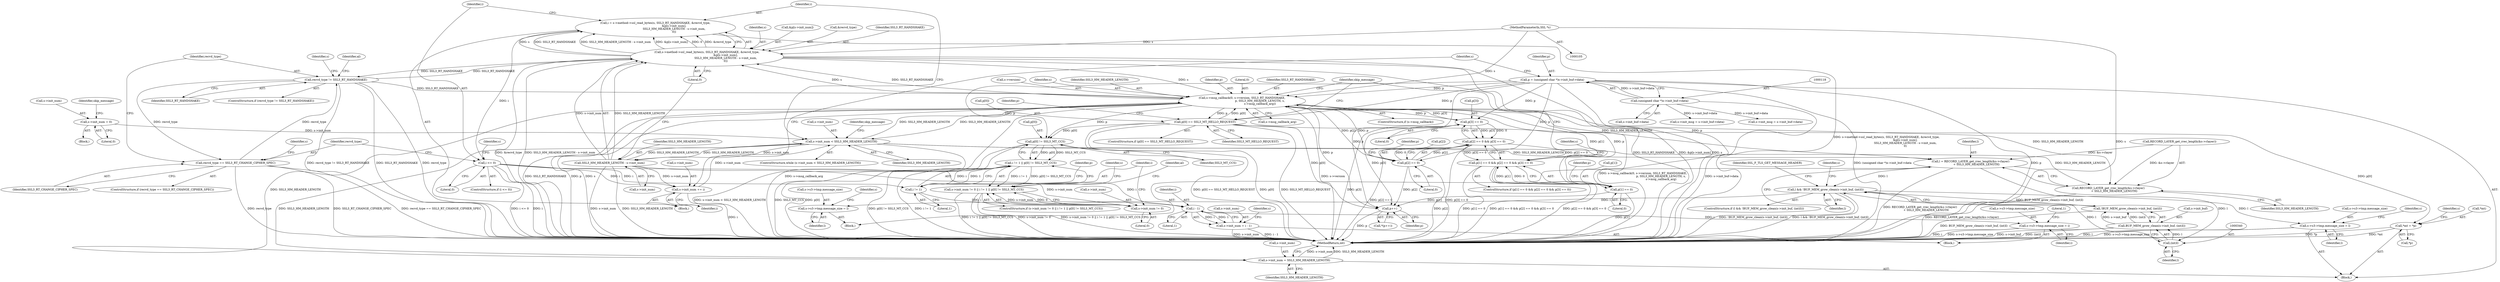 digraph "1_openssl_4b390b6c3f8df925dc92a3dd6b022baa9a2f4650_0@integer" {
"1000133" [label="(Call,i = s->method->ssl_read_bytes(s, SSL3_RT_HANDSHAKE, &recvd_type,\n                                          &p[s->init_num],\n                                          SSL3_HM_HEADER_LENGTH - s->init_num,\n                                          0))"];
"1000135" [label="(Call,s->method->ssl_read_bytes(s, SSL3_RT_HANDSHAKE, &recvd_type,\n                                          &p[s->init_num],\n                                          SSL3_HM_HEADER_LENGTH - s->init_num,\n                                          0))"];
"1000286" [label="(Call,s->msg_callback(0, s->version, SSL3_RT_HANDSHAKE,\n                                        p, SSL3_HM_HEADER_LENGTH, s,\n                                        s->msg_callback_arg))"];
"1000225" [label="(Call,recvd_type != SSL3_RT_HANDSHAKE)"];
"1000165" [label="(Call,recvd_type == SSL3_RT_CHANGE_CIPHER_SPEC)"];
"1000250" [label="(Call,p[0] == SSL3_MT_HELLO_REQUEST)"];
"1000115" [label="(Call,p = (unsigned char *)s->init_buf->data)"];
"1000117" [label="(Call,(unsigned char *)s->init_buf->data)"];
"1000268" [label="(Call,p[3] == 0)"];
"1000263" [label="(Call,p[2] == 0)"];
"1000257" [label="(Call,p[1] == 0)"];
"1000127" [label="(Call,s->init_num < SSL3_HM_HEADER_LENGTH)"];
"1000236" [label="(Call,s->init_num += i)"];
"1000153" [label="(Call,i <= 0)"];
"1000133" [label="(Call,i = s->method->ssl_read_bytes(s, SSL3_RT_HANDSHAKE, &recvd_type,\n                                          &p[s->init_num],\n                                          SSL3_HM_HEADER_LENGTH - s->init_num,\n                                          0))"];
"1000146" [label="(Call,SSL3_HM_HEADER_LENGTH - s->init_num)"];
"1000274" [label="(Call,s->init_num = 0)"];
"1000106" [label="(MethodParameterIn,SSL *s)"];
"1000177" [label="(Call,i != 1)"];
"1000176" [label="(Call,i != 1 || p[0] != SSL3_MT_CCS)"];
"1000170" [label="(Call,s->init_num != 0 || i != 1 || p[0] != SSL3_MT_CCS)"];
"1000209" [label="(Call,i - 1)"];
"1000205" [label="(Call,s->init_num = i - 1)"];
"1000212" [label="(Call,s->s3->tmp.message_size = i)"];
"1000180" [label="(Call,p[0] != SSL3_MT_CCS)"];
"1000299" [label="(Call,*mt = *p)"];
"1000313" [label="(Call,p++)"];
"1000256" [label="(Call,p[1] == 0 && p[2] == 0 && p[3] == 0)"];
"1000262" [label="(Call,p[2] == 0 && p[3] == 0)"];
"1000322" [label="(Call,l = RECORD_LAYER_get_rrec_length(&s->rlayer)\n             + SSL3_HM_HEADER_LENGTH)"];
"1000332" [label="(Call,l && !BUF_MEM_grow_clean(s->init_buf, (int)l))"];
"1000347" [label="(Call,s->s3->tmp.message_size = l)"];
"1000365" [label="(Call,s->s3->tmp.message_size = l)"];
"1000339" [label="(Call,(int)l)"];
"1000335" [label="(Call,BUF_MEM_grow_clean(s->init_buf, (int)l))"];
"1000334" [label="(Call,!BUF_MEM_grow_clean(s->init_buf, (int)l))"];
"1000324" [label="(Call,RECORD_LAYER_get_rrec_length(&s->rlayer)\n             + SSL3_HM_HEADER_LENGTH)"];
"1000383" [label="(Call,s->init_num = SSL3_HM_HEADER_LENGTH)"];
"1000171" [label="(Call,s->init_num != 0)"];
"1000292" [label="(Identifier,p)"];
"1000182" [label="(Identifier,p)"];
"1000242" [label="(Identifier,skip_message)"];
"1000128" [label="(Call,s->init_num)"];
"1000220" [label="(Identifier,i)"];
"1000258" [label="(Call,p[1])"];
"1000151" [label="(Literal,0)"];
"1000314" [label="(Identifier,p)"];
"1000257" [label="(Call,p[1] == 0)"];
"1000273" [label="(Block,)"];
"1000137" [label="(Identifier,SSL3_RT_HANDSHAKE)"];
"1000212" [label="(Call,s->s3->tmp.message_size = i)"];
"1000270" [label="(Identifier,p)"];
"1000373" [label="(Identifier,l)"];
"1000117" [label="(Call,(unsigned char *)s->init_buf->data)"];
"1000213" [label="(Call,s->s3->tmp.message_size)"];
"1000210" [label="(Identifier,i)"];
"1000146" [label="(Call,SSL3_HM_HEADER_LENGTH - s->init_num)"];
"1000211" [label="(Literal,1)"];
"1000178" [label="(Identifier,i)"];
"1000240" [label="(Identifier,i)"];
"1000344" [label="(Identifier,SSL_F_TLS_GET_MESSAGE_HEADER)"];
"1000265" [label="(Identifier,p)"];
"1000275" [label="(Call,s->init_num)"];
"1000116" [label="(Identifier,p)"];
"1000154" [label="(Identifier,i)"];
"1000115" [label="(Call,p = (unsigned char *)s->init_buf->data)"];
"1000179" [label="(Literal,1)"];
"1000176" [label="(Call,i != 1 || p[0] != SSL3_MT_CCS)"];
"1000132" [label="(Block,)"];
"1000313" [label="(Call,p++)"];
"1000170" [label="(Call,s->init_num != 0 || i != 1 || p[0] != SSL3_MT_CCS)"];
"1000209" [label="(Call,i - 1)"];
"1000356" [label="(Call,s->init_msg = s->init_buf->data)"];
"1000236" [label="(Call,s->init_num += i)"];
"1000227" [label="(Identifier,SSL3_RT_HANDSHAKE)"];
"1000325" [label="(Call,RECORD_LAYER_get_rrec_length(&s->rlayer))"];
"1000126" [label="(ControlStructure,while (s->init_num < SSL3_HM_HEADER_LENGTH))"];
"1000287" [label="(Literal,0)"];
"1000321" [label="(Block,)"];
"1000334" [label="(Call,!BUF_MEM_grow_clean(s->init_buf, (int)l))"];
"1000335" [label="(Call,BUF_MEM_grow_clean(s->init_buf, (int)l))"];
"1000177" [label="(Call,i != 1)"];
"1000291" [label="(Identifier,SSL3_RT_HANDSHAKE)"];
"1000167" [label="(Identifier,SSL3_RT_CHANGE_CIPHER_SPEC)"];
"1000256" [label="(Call,p[1] == 0 && p[2] == 0 && p[3] == 0)"];
"1000331" [label="(ControlStructure,if (l && !BUF_MEM_grow_clean(s->init_buf, (int)l)))"];
"1000205" [label="(Call,s->init_num = i - 1)"];
"1000206" [label="(Call,s->init_num)"];
"1000171" [label="(Call,s->init_num != 0)"];
"1000323" [label="(Identifier,l)"];
"1000251" [label="(Call,p[0])"];
"1000164" [label="(ControlStructure,if (recvd_type == SSL3_RT_CHANGE_CIPHER_SPEC))"];
"1000119" [label="(Call,s->init_buf->data)"];
"1000136" [label="(Identifier,s)"];
"1000216" [label="(Identifier,s)"];
"1000169" [label="(ControlStructure,if (s->init_num != 0 || i != 1 || p[0] != SSL3_MT_CCS))"];
"1000308" [label="(Identifier,s)"];
"1000264" [label="(Call,p[2])"];
"1000341" [label="(Identifier,l)"];
"1000168" [label="(Block,)"];
"1000383" [label="(Call,s->init_num = SSL3_HM_HEADER_LENGTH)"];
"1000272" [label="(Literal,0)"];
"1000263" [label="(Call,p[2] == 0)"];
"1000226" [label="(Identifier,recvd_type)"];
"1000365" [label="(Call,s->s3->tmp.message_size = l)"];
"1000288" [label="(Call,s->version)"];
"1000351" [label="(Identifier,s)"];
"1000348" [label="(Call,s->s3->tmp.message_size)"];
"1000387" [label="(Identifier,SSL3_HM_HEADER_LENGTH)"];
"1000175" [label="(Literal,0)"];
"1000250" [label="(Call,p[0] == SSL3_MT_HELLO_REQUEST)"];
"1000224" [label="(ControlStructure,if (recvd_type != SSL3_RT_HANDSHAKE))"];
"1000330" [label="(Identifier,SSL3_HM_HEADER_LENGTH)"];
"1000294" [label="(Identifier,s)"];
"1000366" [label="(Call,s->s3->tmp.message_size)"];
"1000249" [label="(ControlStructure,if (p[0] == SSL3_MT_HELLO_REQUEST))"];
"1000222" [label="(Literal,1)"];
"1000155" [label="(Literal,0)"];
"1000148" [label="(Call,s->init_num)"];
"1000108" [label="(Block,)"];
"1000147" [label="(Identifier,SSL3_HM_HEADER_LENGTH)"];
"1000230" [label="(Identifier,al)"];
"1000299" [label="(Call,*mt = *p)"];
"1000376" [label="(Identifier,s)"];
"1000153" [label="(Call,i <= 0)"];
"1000133" [label="(Call,i = s->method->ssl_read_bytes(s, SSL3_RT_HANDSHAKE, &recvd_type,\n                                          &p[s->init_num],\n                                          SSL3_HM_HEADER_LENGTH - s->init_num,\n                                          0))"];
"1000300" [label="(Call,*mt)"];
"1000131" [label="(Identifier,SSL3_HM_HEADER_LENGTH)"];
"1000127" [label="(Call,s->init_num < SSL3_HM_HEADER_LENGTH)"];
"1000106" [label="(MethodParameterIn,SSL *s)"];
"1000282" [label="(ControlStructure,if (s->msg_callback))"];
"1000269" [label="(Call,p[3])"];
"1000347" [label="(Call,s->s3->tmp.message_size = l)"];
"1000268" [label="(Call,p[3] == 0)"];
"1000358" [label="(Identifier,s)"];
"1000134" [label="(Identifier,i)"];
"1000274" [label="(Call,s->init_num = 0)"];
"1000152" [label="(ControlStructure,if (i <= 0))"];
"1000280" [label="(Identifier,skip_message)"];
"1000276" [label="(Identifier,s)"];
"1000336" [label="(Call,s->init_buf)"];
"1000259" [label="(Identifier,p)"];
"1000262" [label="(Call,p[2] == 0 && p[3] == 0)"];
"1000384" [label="(Call,s->init_num)"];
"1000324" [label="(Call,RECORD_LAYER_get_rrec_length(&s->rlayer)\n             + SSL3_HM_HEADER_LENGTH)"];
"1000254" [label="(Identifier,SSL3_MT_HELLO_REQUEST)"];
"1000278" [label="(Literal,0)"];
"1000197" [label="(Identifier,s)"];
"1000166" [label="(Identifier,recvd_type)"];
"1000388" [label="(MethodReturn,int)"];
"1000355" [label="(Identifier,l)"];
"1000374" [label="(Call,s->init_msg = s->init_buf->data)"];
"1000267" [label="(Literal,0)"];
"1000332" [label="(Call,l && !BUF_MEM_grow_clean(s->init_buf, (int)l))"];
"1000180" [label="(Call,p[0] != SSL3_MT_CCS)"];
"1000225" [label="(Call,recvd_type != SSL3_RT_HANDSHAKE)"];
"1000295" [label="(Call,s->msg_callback_arg)"];
"1000140" [label="(Call,&p[s->init_num])"];
"1000165" [label="(Call,recvd_type == SSL3_RT_CHANGE_CIPHER_SPEC)"];
"1000286" [label="(Call,s->msg_callback(0, s->version, SSL3_RT_HANDSHAKE,\n                                        p, SSL3_HM_HEADER_LENGTH, s,\n                                        s->msg_callback_arg))"];
"1000184" [label="(Identifier,SSL3_MT_CCS)"];
"1000138" [label="(Call,&recvd_type)"];
"1000135" [label="(Call,s->method->ssl_read_bytes(s, SSL3_RT_HANDSHAKE, &recvd_type,\n                                          &p[s->init_num],\n                                          SSL3_HM_HEADER_LENGTH - s->init_num,\n                                          0))"];
"1000298" [label="(Identifier,skip_message)"];
"1000312" [label="(Call,*(p++))"];
"1000129" [label="(Identifier,s)"];
"1000237" [label="(Call,s->init_num)"];
"1000159" [label="(Identifier,s)"];
"1000187" [label="(Identifier,al)"];
"1000293" [label="(Identifier,SSL3_HM_HEADER_LENGTH)"];
"1000255" [label="(ControlStructure,if (p[1] == 0 && p[2] == 0 && p[3] == 0))"];
"1000322" [label="(Call,l = RECORD_LAYER_get_rrec_length(&s->rlayer)\n             + SSL3_HM_HEADER_LENGTH)"];
"1000238" [label="(Identifier,s)"];
"1000261" [label="(Literal,0)"];
"1000173" [label="(Identifier,s)"];
"1000333" [label="(Identifier,l)"];
"1000339" [label="(Call,(int)l)"];
"1000172" [label="(Call,s->init_num)"];
"1000302" [label="(Call,*p)"];
"1000181" [label="(Call,p[0])"];
"1000133" -> "1000132"  [label="AST: "];
"1000133" -> "1000135"  [label="CFG: "];
"1000134" -> "1000133"  [label="AST: "];
"1000135" -> "1000133"  [label="AST: "];
"1000154" -> "1000133"  [label="CFG: "];
"1000133" -> "1000388"  [label="DDG: s->method->ssl_read_bytes(s, SSL3_RT_HANDSHAKE, &recvd_type,\n                                          &p[s->init_num],\n                                          SSL3_HM_HEADER_LENGTH - s->init_num,\n                                          0)"];
"1000135" -> "1000133"  [label="DDG: s"];
"1000135" -> "1000133"  [label="DDG: SSL3_RT_HANDSHAKE"];
"1000135" -> "1000133"  [label="DDG: SSL3_HM_HEADER_LENGTH - s->init_num"];
"1000135" -> "1000133"  [label="DDG: &p[s->init_num]"];
"1000135" -> "1000133"  [label="DDG: 0"];
"1000135" -> "1000133"  [label="DDG: &recvd_type"];
"1000133" -> "1000153"  [label="DDG: i"];
"1000135" -> "1000151"  [label="CFG: "];
"1000136" -> "1000135"  [label="AST: "];
"1000137" -> "1000135"  [label="AST: "];
"1000138" -> "1000135"  [label="AST: "];
"1000140" -> "1000135"  [label="AST: "];
"1000146" -> "1000135"  [label="AST: "];
"1000151" -> "1000135"  [label="AST: "];
"1000135" -> "1000388"  [label="DDG: &p[s->init_num]"];
"1000135" -> "1000388"  [label="DDG: s"];
"1000135" -> "1000388"  [label="DDG: &recvd_type"];
"1000135" -> "1000388"  [label="DDG: SSL3_HM_HEADER_LENGTH - s->init_num"];
"1000135" -> "1000388"  [label="DDG: SSL3_RT_HANDSHAKE"];
"1000286" -> "1000135"  [label="DDG: s"];
"1000286" -> "1000135"  [label="DDG: SSL3_RT_HANDSHAKE"];
"1000106" -> "1000135"  [label="DDG: s"];
"1000225" -> "1000135"  [label="DDG: SSL3_RT_HANDSHAKE"];
"1000146" -> "1000135"  [label="DDG: SSL3_HM_HEADER_LENGTH"];
"1000146" -> "1000135"  [label="DDG: s->init_num"];
"1000135" -> "1000225"  [label="DDG: SSL3_RT_HANDSHAKE"];
"1000135" -> "1000286"  [label="DDG: s"];
"1000286" -> "1000282"  [label="AST: "];
"1000286" -> "1000295"  [label="CFG: "];
"1000287" -> "1000286"  [label="AST: "];
"1000288" -> "1000286"  [label="AST: "];
"1000291" -> "1000286"  [label="AST: "];
"1000292" -> "1000286"  [label="AST: "];
"1000293" -> "1000286"  [label="AST: "];
"1000294" -> "1000286"  [label="AST: "];
"1000295" -> "1000286"  [label="AST: "];
"1000298" -> "1000286"  [label="CFG: "];
"1000286" -> "1000388"  [label="DDG: s->msg_callback(0, s->version, SSL3_RT_HANDSHAKE,\n                                        p, SSL3_HM_HEADER_LENGTH, s,\n                                        s->msg_callback_arg)"];
"1000286" -> "1000388"  [label="DDG: SSL3_RT_HANDSHAKE"];
"1000286" -> "1000388"  [label="DDG: p"];
"1000286" -> "1000388"  [label="DDG: s"];
"1000286" -> "1000388"  [label="DDG: s->msg_callback_arg"];
"1000286" -> "1000388"  [label="DDG: s->version"];
"1000286" -> "1000127"  [label="DDG: SSL3_HM_HEADER_LENGTH"];
"1000286" -> "1000180"  [label="DDG: p"];
"1000286" -> "1000250"  [label="DDG: p"];
"1000286" -> "1000257"  [label="DDG: p"];
"1000286" -> "1000263"  [label="DDG: p"];
"1000286" -> "1000268"  [label="DDG: p"];
"1000225" -> "1000286"  [label="DDG: SSL3_RT_HANDSHAKE"];
"1000250" -> "1000286"  [label="DDG: p[0]"];
"1000268" -> "1000286"  [label="DDG: p[3]"];
"1000263" -> "1000286"  [label="DDG: p[2]"];
"1000257" -> "1000286"  [label="DDG: p[1]"];
"1000115" -> "1000286"  [label="DDG: p"];
"1000127" -> "1000286"  [label="DDG: SSL3_HM_HEADER_LENGTH"];
"1000106" -> "1000286"  [label="DDG: s"];
"1000286" -> "1000313"  [label="DDG: p"];
"1000286" -> "1000322"  [label="DDG: SSL3_HM_HEADER_LENGTH"];
"1000286" -> "1000324"  [label="DDG: SSL3_HM_HEADER_LENGTH"];
"1000286" -> "1000383"  [label="DDG: SSL3_HM_HEADER_LENGTH"];
"1000225" -> "1000224"  [label="AST: "];
"1000225" -> "1000227"  [label="CFG: "];
"1000226" -> "1000225"  [label="AST: "];
"1000227" -> "1000225"  [label="AST: "];
"1000230" -> "1000225"  [label="CFG: "];
"1000238" -> "1000225"  [label="CFG: "];
"1000225" -> "1000388"  [label="DDG: recvd_type != SSL3_RT_HANDSHAKE"];
"1000225" -> "1000388"  [label="DDG: SSL3_RT_HANDSHAKE"];
"1000225" -> "1000388"  [label="DDG: recvd_type"];
"1000225" -> "1000165"  [label="DDG: recvd_type"];
"1000165" -> "1000225"  [label="DDG: recvd_type"];
"1000165" -> "1000164"  [label="AST: "];
"1000165" -> "1000167"  [label="CFG: "];
"1000166" -> "1000165"  [label="AST: "];
"1000167" -> "1000165"  [label="AST: "];
"1000173" -> "1000165"  [label="CFG: "];
"1000226" -> "1000165"  [label="CFG: "];
"1000165" -> "1000388"  [label="DDG: recvd_type"];
"1000165" -> "1000388"  [label="DDG: SSL3_RT_CHANGE_CIPHER_SPEC"];
"1000165" -> "1000388"  [label="DDG: recvd_type == SSL3_RT_CHANGE_CIPHER_SPEC"];
"1000250" -> "1000249"  [label="AST: "];
"1000250" -> "1000254"  [label="CFG: "];
"1000251" -> "1000250"  [label="AST: "];
"1000254" -> "1000250"  [label="AST: "];
"1000298" -> "1000250"  [label="CFG: "];
"1000259" -> "1000250"  [label="CFG: "];
"1000250" -> "1000388"  [label="DDG: p[0]"];
"1000250" -> "1000388"  [label="DDG: SSL3_MT_HELLO_REQUEST"];
"1000250" -> "1000388"  [label="DDG: p[0] == SSL3_MT_HELLO_REQUEST"];
"1000250" -> "1000180"  [label="DDG: p[0]"];
"1000115" -> "1000250"  [label="DDG: p"];
"1000250" -> "1000299"  [label="DDG: p[0]"];
"1000250" -> "1000313"  [label="DDG: p[0]"];
"1000115" -> "1000108"  [label="AST: "];
"1000115" -> "1000117"  [label="CFG: "];
"1000116" -> "1000115"  [label="AST: "];
"1000117" -> "1000115"  [label="AST: "];
"1000129" -> "1000115"  [label="CFG: "];
"1000115" -> "1000388"  [label="DDG: (unsigned char *)s->init_buf->data"];
"1000115" -> "1000388"  [label="DDG: p"];
"1000117" -> "1000115"  [label="DDG: s->init_buf->data"];
"1000115" -> "1000180"  [label="DDG: p"];
"1000115" -> "1000257"  [label="DDG: p"];
"1000115" -> "1000263"  [label="DDG: p"];
"1000115" -> "1000268"  [label="DDG: p"];
"1000115" -> "1000313"  [label="DDG: p"];
"1000117" -> "1000119"  [label="CFG: "];
"1000118" -> "1000117"  [label="AST: "];
"1000119" -> "1000117"  [label="AST: "];
"1000117" -> "1000388"  [label="DDG: s->init_buf->data"];
"1000117" -> "1000356"  [label="DDG: s->init_buf->data"];
"1000117" -> "1000374"  [label="DDG: s->init_buf->data"];
"1000268" -> "1000262"  [label="AST: "];
"1000268" -> "1000272"  [label="CFG: "];
"1000269" -> "1000268"  [label="AST: "];
"1000272" -> "1000268"  [label="AST: "];
"1000262" -> "1000268"  [label="CFG: "];
"1000268" -> "1000388"  [label="DDG: p[3]"];
"1000268" -> "1000262"  [label="DDG: p[3]"];
"1000268" -> "1000262"  [label="DDG: 0"];
"1000268" -> "1000313"  [label="DDG: p[3]"];
"1000263" -> "1000262"  [label="AST: "];
"1000263" -> "1000267"  [label="CFG: "];
"1000264" -> "1000263"  [label="AST: "];
"1000267" -> "1000263"  [label="AST: "];
"1000270" -> "1000263"  [label="CFG: "];
"1000262" -> "1000263"  [label="CFG: "];
"1000263" -> "1000388"  [label="DDG: p[2]"];
"1000263" -> "1000262"  [label="DDG: p[2]"];
"1000263" -> "1000262"  [label="DDG: 0"];
"1000263" -> "1000313"  [label="DDG: p[2]"];
"1000257" -> "1000256"  [label="AST: "];
"1000257" -> "1000261"  [label="CFG: "];
"1000258" -> "1000257"  [label="AST: "];
"1000261" -> "1000257"  [label="AST: "];
"1000265" -> "1000257"  [label="CFG: "];
"1000256" -> "1000257"  [label="CFG: "];
"1000257" -> "1000388"  [label="DDG: p[1]"];
"1000257" -> "1000256"  [label="DDG: p[1]"];
"1000257" -> "1000256"  [label="DDG: 0"];
"1000257" -> "1000313"  [label="DDG: p[1]"];
"1000127" -> "1000126"  [label="AST: "];
"1000127" -> "1000131"  [label="CFG: "];
"1000128" -> "1000127"  [label="AST: "];
"1000131" -> "1000127"  [label="AST: "];
"1000134" -> "1000127"  [label="CFG: "];
"1000242" -> "1000127"  [label="CFG: "];
"1000127" -> "1000388"  [label="DDG: s->init_num < SSL3_HM_HEADER_LENGTH"];
"1000236" -> "1000127"  [label="DDG: s->init_num"];
"1000274" -> "1000127"  [label="DDG: s->init_num"];
"1000146" -> "1000127"  [label="DDG: SSL3_HM_HEADER_LENGTH"];
"1000127" -> "1000146"  [label="DDG: SSL3_HM_HEADER_LENGTH"];
"1000127" -> "1000146"  [label="DDG: s->init_num"];
"1000127" -> "1000322"  [label="DDG: SSL3_HM_HEADER_LENGTH"];
"1000127" -> "1000324"  [label="DDG: SSL3_HM_HEADER_LENGTH"];
"1000127" -> "1000383"  [label="DDG: SSL3_HM_HEADER_LENGTH"];
"1000236" -> "1000132"  [label="AST: "];
"1000236" -> "1000240"  [label="CFG: "];
"1000237" -> "1000236"  [label="AST: "];
"1000240" -> "1000236"  [label="AST: "];
"1000129" -> "1000236"  [label="CFG: "];
"1000236" -> "1000388"  [label="DDG: i"];
"1000153" -> "1000236"  [label="DDG: i"];
"1000146" -> "1000236"  [label="DDG: s->init_num"];
"1000153" -> "1000152"  [label="AST: "];
"1000153" -> "1000155"  [label="CFG: "];
"1000154" -> "1000153"  [label="AST: "];
"1000155" -> "1000153"  [label="AST: "];
"1000159" -> "1000153"  [label="CFG: "];
"1000166" -> "1000153"  [label="CFG: "];
"1000153" -> "1000388"  [label="DDG: i <= 0"];
"1000153" -> "1000388"  [label="DDG: i"];
"1000153" -> "1000177"  [label="DDG: i"];
"1000153" -> "1000209"  [label="DDG: i"];
"1000146" -> "1000148"  [label="CFG: "];
"1000147" -> "1000146"  [label="AST: "];
"1000148" -> "1000146"  [label="AST: "];
"1000151" -> "1000146"  [label="CFG: "];
"1000146" -> "1000388"  [label="DDG: s->init_num"];
"1000146" -> "1000388"  [label="DDG: SSL3_HM_HEADER_LENGTH"];
"1000146" -> "1000171"  [label="DDG: s->init_num"];
"1000274" -> "1000273"  [label="AST: "];
"1000274" -> "1000278"  [label="CFG: "];
"1000275" -> "1000274"  [label="AST: "];
"1000278" -> "1000274"  [label="AST: "];
"1000280" -> "1000274"  [label="CFG: "];
"1000106" -> "1000105"  [label="AST: "];
"1000106" -> "1000388"  [label="DDG: s"];
"1000177" -> "1000176"  [label="AST: "];
"1000177" -> "1000179"  [label="CFG: "];
"1000178" -> "1000177"  [label="AST: "];
"1000179" -> "1000177"  [label="AST: "];
"1000182" -> "1000177"  [label="CFG: "];
"1000176" -> "1000177"  [label="CFG: "];
"1000177" -> "1000176"  [label="DDG: i"];
"1000177" -> "1000176"  [label="DDG: 1"];
"1000177" -> "1000209"  [label="DDG: i"];
"1000176" -> "1000170"  [label="AST: "];
"1000176" -> "1000180"  [label="CFG: "];
"1000180" -> "1000176"  [label="AST: "];
"1000170" -> "1000176"  [label="CFG: "];
"1000176" -> "1000388"  [label="DDG: p[0] != SSL3_MT_CCS"];
"1000176" -> "1000388"  [label="DDG: i != 1"];
"1000176" -> "1000170"  [label="DDG: i != 1"];
"1000176" -> "1000170"  [label="DDG: p[0] != SSL3_MT_CCS"];
"1000180" -> "1000176"  [label="DDG: p[0]"];
"1000180" -> "1000176"  [label="DDG: SSL3_MT_CCS"];
"1000170" -> "1000169"  [label="AST: "];
"1000170" -> "1000171"  [label="CFG: "];
"1000171" -> "1000170"  [label="AST: "];
"1000187" -> "1000170"  [label="CFG: "];
"1000197" -> "1000170"  [label="CFG: "];
"1000170" -> "1000388"  [label="DDG: i != 1 || p[0] != SSL3_MT_CCS"];
"1000170" -> "1000388"  [label="DDG: s->init_num != 0"];
"1000170" -> "1000388"  [label="DDG: s->init_num != 0 || i != 1 || p[0] != SSL3_MT_CCS"];
"1000171" -> "1000170"  [label="DDG: s->init_num"];
"1000171" -> "1000170"  [label="DDG: 0"];
"1000209" -> "1000205"  [label="AST: "];
"1000209" -> "1000211"  [label="CFG: "];
"1000210" -> "1000209"  [label="AST: "];
"1000211" -> "1000209"  [label="AST: "];
"1000205" -> "1000209"  [label="CFG: "];
"1000209" -> "1000205"  [label="DDG: i"];
"1000209" -> "1000205"  [label="DDG: 1"];
"1000209" -> "1000212"  [label="DDG: i"];
"1000205" -> "1000168"  [label="AST: "];
"1000206" -> "1000205"  [label="AST: "];
"1000216" -> "1000205"  [label="CFG: "];
"1000205" -> "1000388"  [label="DDG: i - 1"];
"1000205" -> "1000388"  [label="DDG: s->init_num"];
"1000212" -> "1000168"  [label="AST: "];
"1000212" -> "1000220"  [label="CFG: "];
"1000213" -> "1000212"  [label="AST: "];
"1000220" -> "1000212"  [label="AST: "];
"1000222" -> "1000212"  [label="CFG: "];
"1000212" -> "1000388"  [label="DDG: s->s3->tmp.message_size"];
"1000212" -> "1000388"  [label="DDG: i"];
"1000180" -> "1000184"  [label="CFG: "];
"1000181" -> "1000180"  [label="AST: "];
"1000184" -> "1000180"  [label="AST: "];
"1000180" -> "1000388"  [label="DDG: p[0]"];
"1000180" -> "1000388"  [label="DDG: SSL3_MT_CCS"];
"1000299" -> "1000108"  [label="AST: "];
"1000299" -> "1000302"  [label="CFG: "];
"1000300" -> "1000299"  [label="AST: "];
"1000302" -> "1000299"  [label="AST: "];
"1000308" -> "1000299"  [label="CFG: "];
"1000299" -> "1000388"  [label="DDG: *p"];
"1000299" -> "1000388"  [label="DDG: *mt"];
"1000313" -> "1000312"  [label="AST: "];
"1000313" -> "1000314"  [label="CFG: "];
"1000314" -> "1000313"  [label="AST: "];
"1000312" -> "1000313"  [label="CFG: "];
"1000313" -> "1000388"  [label="DDG: p"];
"1000256" -> "1000255"  [label="AST: "];
"1000256" -> "1000262"  [label="CFG: "];
"1000262" -> "1000256"  [label="AST: "];
"1000298" -> "1000256"  [label="CFG: "];
"1000276" -> "1000256"  [label="CFG: "];
"1000256" -> "1000388"  [label="DDG: p[2] == 0 && p[3] == 0"];
"1000256" -> "1000388"  [label="DDG: p[1] == 0"];
"1000256" -> "1000388"  [label="DDG: p[1] == 0 && p[2] == 0 && p[3] == 0"];
"1000262" -> "1000256"  [label="DDG: p[2] == 0"];
"1000262" -> "1000256"  [label="DDG: p[3] == 0"];
"1000262" -> "1000388"  [label="DDG: p[3] == 0"];
"1000262" -> "1000388"  [label="DDG: p[2] == 0"];
"1000322" -> "1000321"  [label="AST: "];
"1000322" -> "1000324"  [label="CFG: "];
"1000323" -> "1000322"  [label="AST: "];
"1000324" -> "1000322"  [label="AST: "];
"1000333" -> "1000322"  [label="CFG: "];
"1000322" -> "1000388"  [label="DDG: RECORD_LAYER_get_rrec_length(&s->rlayer)\n             + SSL3_HM_HEADER_LENGTH"];
"1000325" -> "1000322"  [label="DDG: &s->rlayer"];
"1000322" -> "1000332"  [label="DDG: l"];
"1000322" -> "1000339"  [label="DDG: l"];
"1000332" -> "1000331"  [label="AST: "];
"1000332" -> "1000333"  [label="CFG: "];
"1000332" -> "1000334"  [label="CFG: "];
"1000333" -> "1000332"  [label="AST: "];
"1000334" -> "1000332"  [label="AST: "];
"1000344" -> "1000332"  [label="CFG: "];
"1000351" -> "1000332"  [label="CFG: "];
"1000332" -> "1000388"  [label="DDG: !BUF_MEM_grow_clean(s->init_buf, (int)l)"];
"1000332" -> "1000388"  [label="DDG: l && !BUF_MEM_grow_clean(s->init_buf, (int)l)"];
"1000339" -> "1000332"  [label="DDG: l"];
"1000334" -> "1000332"  [label="DDG: BUF_MEM_grow_clean(s->init_buf, (int)l)"];
"1000332" -> "1000347"  [label="DDG: l"];
"1000332" -> "1000365"  [label="DDG: l"];
"1000347" -> "1000321"  [label="AST: "];
"1000347" -> "1000355"  [label="CFG: "];
"1000348" -> "1000347"  [label="AST: "];
"1000355" -> "1000347"  [label="AST: "];
"1000358" -> "1000347"  [label="CFG: "];
"1000365" -> "1000108"  [label="AST: "];
"1000365" -> "1000373"  [label="CFG: "];
"1000366" -> "1000365"  [label="AST: "];
"1000373" -> "1000365"  [label="AST: "];
"1000376" -> "1000365"  [label="CFG: "];
"1000365" -> "1000388"  [label="DDG: l"];
"1000365" -> "1000388"  [label="DDG: s->s3->tmp.message_size"];
"1000339" -> "1000335"  [label="AST: "];
"1000339" -> "1000341"  [label="CFG: "];
"1000340" -> "1000339"  [label="AST: "];
"1000341" -> "1000339"  [label="AST: "];
"1000335" -> "1000339"  [label="CFG: "];
"1000339" -> "1000335"  [label="DDG: l"];
"1000335" -> "1000334"  [label="AST: "];
"1000336" -> "1000335"  [label="AST: "];
"1000334" -> "1000335"  [label="CFG: "];
"1000335" -> "1000388"  [label="DDG: (int)l"];
"1000335" -> "1000388"  [label="DDG: s->init_buf"];
"1000335" -> "1000334"  [label="DDG: s->init_buf"];
"1000335" -> "1000334"  [label="DDG: (int)l"];
"1000334" -> "1000388"  [label="DDG: BUF_MEM_grow_clean(s->init_buf, (int)l)"];
"1000324" -> "1000330"  [label="CFG: "];
"1000325" -> "1000324"  [label="AST: "];
"1000330" -> "1000324"  [label="AST: "];
"1000324" -> "1000388"  [label="DDG: RECORD_LAYER_get_rrec_length(&s->rlayer)"];
"1000325" -> "1000324"  [label="DDG: &s->rlayer"];
"1000383" -> "1000108"  [label="AST: "];
"1000383" -> "1000387"  [label="CFG: "];
"1000384" -> "1000383"  [label="AST: "];
"1000387" -> "1000383"  [label="AST: "];
"1000388" -> "1000383"  [label="CFG: "];
"1000383" -> "1000388"  [label="DDG: s->init_num"];
"1000383" -> "1000388"  [label="DDG: SSL3_HM_HEADER_LENGTH"];
"1000171" -> "1000175"  [label="CFG: "];
"1000172" -> "1000171"  [label="AST: "];
"1000175" -> "1000171"  [label="AST: "];
"1000178" -> "1000171"  [label="CFG: "];
}
